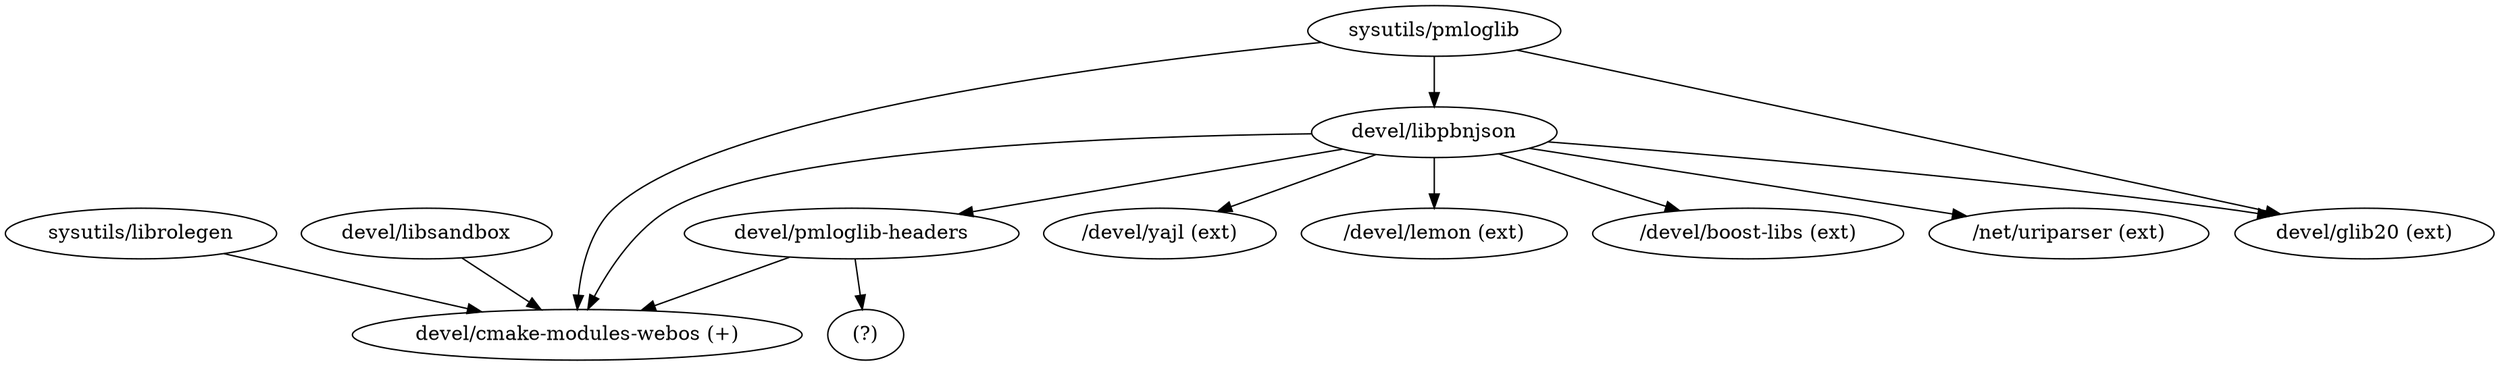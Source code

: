 digraph {
	"sysutils/librolegen" -> "devel/cmake-modules-webos (+)";
	"devel/libsandbox" -> "devel/cmake-modules-webos (+)";
	"devel/pmloglib-headers" -> "devel/cmake-modules-webos (+)";
	"devel/pmloglib-headers" -> "(?)";
	"devel/libpbnjson" -> "devel/cmake-modules-webos (+)";
	"devel/libpbnjson" -> "devel/pmloglib-headers";
	"devel/libpbnjson" -> "/devel/yajl (ext)";
	"devel/libpbnjson" -> "/devel/lemon (ext)";
	"devel/libpbnjson" -> "/devel/boost-libs (ext)";
	"devel/libpbnjson" -> "/net/uriparser (ext)";
	"devel/libpbnjson" -> "devel/glib20 (ext)";
	"sysutils/pmloglib" -> "devel/libpbnjson";
	"sysutils/pmloglib" -> "devel/cmake-modules-webos (+)";
	"sysutils/pmloglib" -> "devel/glib20 (ext)";
}

